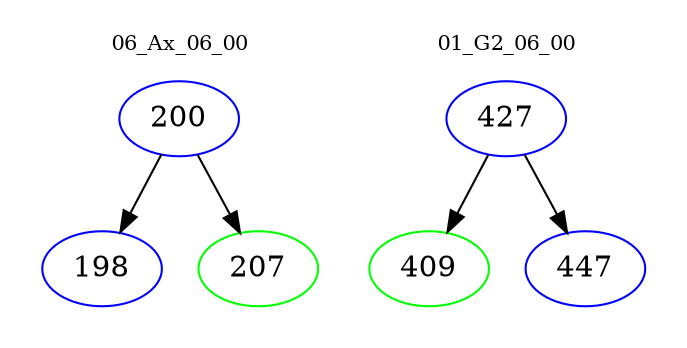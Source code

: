 digraph{
subgraph cluster_0 {
color = white
label = "06_Ax_06_00";
fontsize=10;
T0_200 [label="200", color="blue"]
T0_200 -> T0_198 [color="black"]
T0_198 [label="198", color="blue"]
T0_200 -> T0_207 [color="black"]
T0_207 [label="207", color="green"]
}
subgraph cluster_1 {
color = white
label = "01_G2_06_00";
fontsize=10;
T1_427 [label="427", color="blue"]
T1_427 -> T1_409 [color="black"]
T1_409 [label="409", color="green"]
T1_427 -> T1_447 [color="black"]
T1_447 [label="447", color="blue"]
}
}
